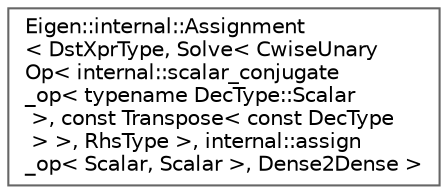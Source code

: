 digraph "类继承关系图"
{
 // LATEX_PDF_SIZE
  bgcolor="transparent";
  edge [fontname=Helvetica,fontsize=10,labelfontname=Helvetica,labelfontsize=10];
  node [fontname=Helvetica,fontsize=10,shape=box,height=0.2,width=0.4];
  rankdir="LR";
  Node0 [id="Node000000",label="Eigen::internal::Assignment\l\< DstXprType, Solve\< CwiseUnary\lOp\< internal::scalar_conjugate\l_op\< typename DecType::Scalar\l \>, const Transpose\< const DecType\l \> \>, RhsType \>, internal::assign\l_op\< Scalar, Scalar \>, Dense2Dense \>",height=0.2,width=0.4,color="grey40", fillcolor="white", style="filled",URL="$struct_eigen_1_1internal_1_1_assignment_3_01_dst_xpr_type_00_01_solve_3_01_cwise_unary_op_3_01in7a0cdfc0a6924bfcd9bc281e374a4ff8.html",tooltip=" "];
}
